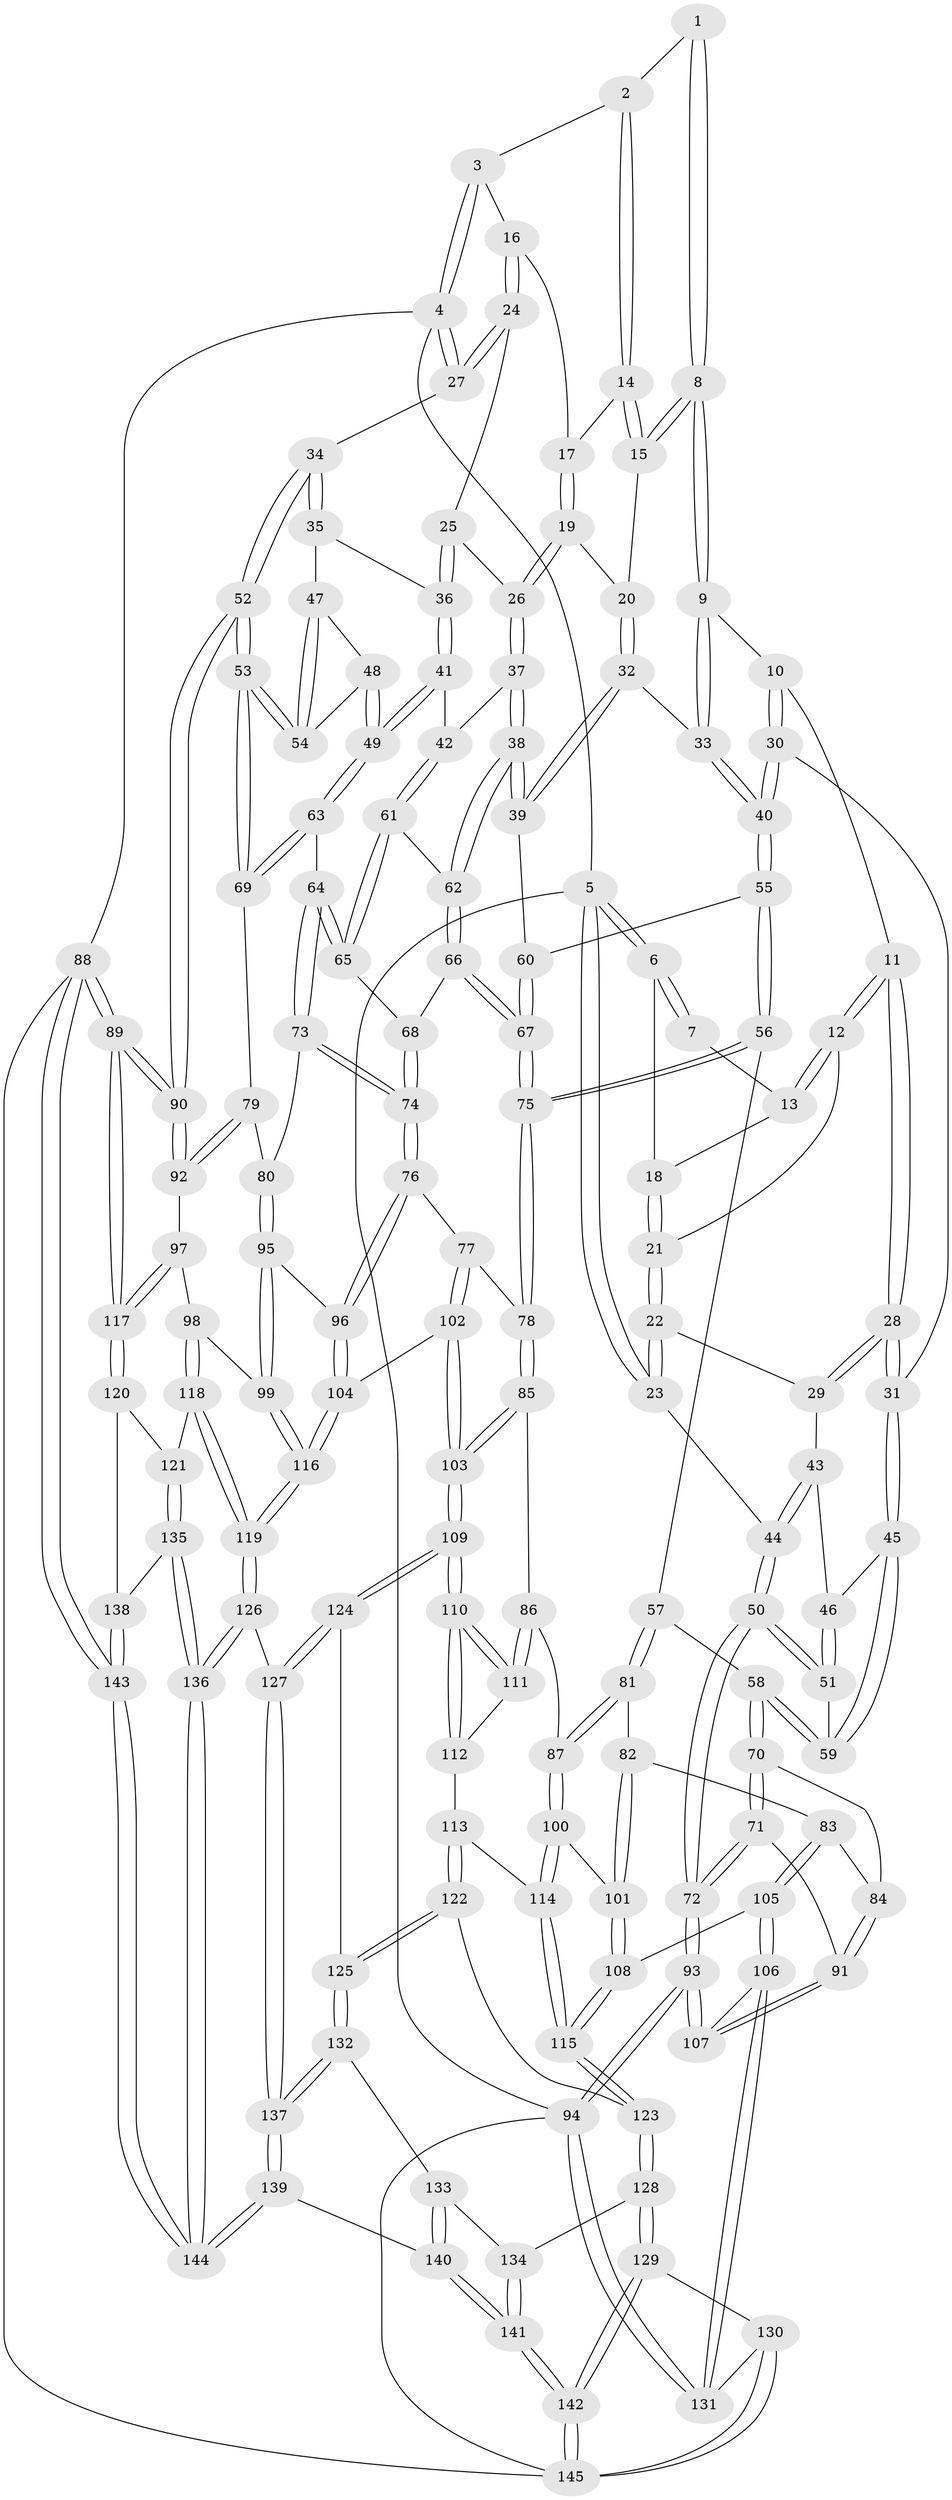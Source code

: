 // coarse degree distribution, {7: 0.1206896551724138, 4: 0.25862068965517243, 3: 0.22413793103448276, 5: 0.2413793103448276, 2: 0.05172413793103448, 6: 0.08620689655172414, 8: 0.017241379310344827}
// Generated by graph-tools (version 1.1) at 2025/04/03/04/25 22:04:28]
// undirected, 145 vertices, 359 edges
graph export_dot {
graph [start="1"]
  node [color=gray90,style=filled];
  1 [pos="+0.46664966985497086+0"];
  2 [pos="+0.7761345193596074+0"];
  3 [pos="+0.9518012599098246+0"];
  4 [pos="+1+0"];
  5 [pos="+0+0"];
  6 [pos="+0+0"];
  7 [pos="+0.23690127913036038+0"];
  8 [pos="+0.4718805628921519+0.06369033486512775"];
  9 [pos="+0.4544917771283108+0.10579786029765212"];
  10 [pos="+0.36744096219861827+0.10222055709152161"];
  11 [pos="+0.3182950219278358+0.09220723608029177"];
  12 [pos="+0.31006281080614295+0.08245021297984093"];
  13 [pos="+0.28732712351030437+0.03154767521687962"];
  14 [pos="+0.7728601905754331+0"];
  15 [pos="+0.6329716559129184+0.05790649315424846"];
  16 [pos="+0.9045504604148812+0.0883474618216983"];
  17 [pos="+0.7885515580893564+0.015514194107426672"];
  18 [pos="+0.15222444947209657+0.040925697369436895"];
  19 [pos="+0.7412767940797463+0.14364547941952174"];
  20 [pos="+0.6932861065704922+0.12559491978092374"];
  21 [pos="+0.15693587126199898+0.064142365320988"];
  22 [pos="+0.14912010754241523+0.14894530467013664"];
  23 [pos="+0+0"];
  24 [pos="+0.9162111420673112+0.10595537628226333"];
  25 [pos="+0.9084981953484335+0.14659992968805236"];
  26 [pos="+0.745447136756932+0.15267041757273564"];
  27 [pos="+1+0"];
  28 [pos="+0.2045453970646318+0.18949524864947545"];
  29 [pos="+0.15391982139287191+0.16647636807137797"];
  30 [pos="+0.27509186145617964+0.2533937213499095"];
  31 [pos="+0.23039759074712646+0.23284658208356707"];
  32 [pos="+0.5074964927716743+0.2013055834905013"];
  33 [pos="+0.47546375174060096+0.1800680192058172"];
  34 [pos="+1+0.2523810114495189"];
  35 [pos="+0.9475606118369055+0.21083059454825798"];
  36 [pos="+0.9436164032965352+0.20923567131249238"];
  37 [pos="+0.742683537626019+0.2010145656018115"];
  38 [pos="+0.5819912536140226+0.27990138059670294"];
  39 [pos="+0.5512561235014628+0.2551390089064256"];
  40 [pos="+0.35330364975359724+0.3116604671225856"];
  41 [pos="+0.8394425783487994+0.2808316671251243"];
  42 [pos="+0.768958034669285+0.24880720483801605"];
  43 [pos="+0.13300291983770157+0.1825881079640457"];
  44 [pos="+0+0.2876688627237693"];
  45 [pos="+0.17062113833555373+0.3330247992396517"];
  46 [pos="+0.1166541231873429+0.2801586581908423"];
  47 [pos="+0.9413477120911412+0.2889156013932403"];
  48 [pos="+0.9259159244270069+0.3340525302311144"];
  49 [pos="+0.8604957397752941+0.35594597588455346"];
  50 [pos="+0+0.3243168002687559"];
  51 [pos="+0+0.32646025377471066"];
  52 [pos="+1+0.4076603746927159"];
  53 [pos="+1+0.41587452144248915"];
  54 [pos="+0.9988559142448465+0.3577838505223561"];
  55 [pos="+0.35212132942569996+0.3545466467039529"];
  56 [pos="+0.34262909157891547+0.39304591820270457"];
  57 [pos="+0.3224619489365654+0.41379343354475806"];
  58 [pos="+0.19514843994792896+0.4256934721577153"];
  59 [pos="+0.16837542039415823+0.3724025834079951"];
  60 [pos="+0.4792481235730447+0.35311603533795966"];
  61 [pos="+0.7195680169408517+0.3480255849862463"];
  62 [pos="+0.5943445493718992+0.31453111844094045"];
  63 [pos="+0.8503002520335632+0.4121483211601732"];
  64 [pos="+0.7899635526361057+0.4217287117755805"];
  65 [pos="+0.7287429493531109+0.37346576451427604"];
  66 [pos="+0.5795711804294953+0.39685716573831975"];
  67 [pos="+0.5437568374056504+0.4482990250426821"];
  68 [pos="+0.6712616335397757+0.42127543049091043"];
  69 [pos="+0.9143361176780305+0.471188765453848"];
  70 [pos="+0.18984161632671737+0.43283464327758214"];
  71 [pos="+0.060085405452750075+0.4936274863639783"];
  72 [pos="+0+0.42475274664107987"];
  73 [pos="+0.7415548374854868+0.4977990140722251"];
  74 [pos="+0.6926001051927247+0.516644023965386"];
  75 [pos="+0.5317952789223053+0.4773238537562856"];
  76 [pos="+0.664537665771432+0.5441607140503494"];
  77 [pos="+0.5451544629393683+0.5000304897537606"];
  78 [pos="+0.5354086740823817+0.494858045304493"];
  79 [pos="+0.9104975382492361+0.4847501560776218"];
  80 [pos="+0.7983872070461279+0.5459475306004862"];
  81 [pos="+0.33350232370308724+0.4907358007355331"];
  82 [pos="+0.28131710475727556+0.5532748859659948"];
  83 [pos="+0.2391711797789341+0.5900932377368523"];
  84 [pos="+0.20227123602835112+0.5200147984688535"];
  85 [pos="+0.494558130556564+0.546573602162047"];
  86 [pos="+0.43893244124269964+0.5945896906721904"];
  87 [pos="+0.41445504952034684+0.5967119890938962"];
  88 [pos="+1+1"];
  89 [pos="+1+0.7677888202764995"];
  90 [pos="+1+0.5016005070438853"];
  91 [pos="+0.10490151955348674+0.5929473532666565"];
  92 [pos="+0.9153251810193465+0.5862931380254051"];
  93 [pos="+0+0.6410916542413037"];
  94 [pos="+0+0.8436482349168754"];
  95 [pos="+0.805325787567415+0.6274346594623246"];
  96 [pos="+0.6676925114438069+0.5587903977876771"];
  97 [pos="+0.9094519495125246+0.6254291569434512"];
  98 [pos="+0.8874020357601868+0.6351149688332643"];
  99 [pos="+0.8116605246854481+0.6381528486475803"];
  100 [pos="+0.41110718919126116+0.5999591376882282"];
  101 [pos="+0.36284014683753935+0.6171308274528083"];
  102 [pos="+0.5944366244819115+0.6789074338159843"];
  103 [pos="+0.5894309583640545+0.6820922798014432"];
  104 [pos="+0.6506232699383613+0.6569483998396543"];
  105 [pos="+0.2285004172168089+0.6622619015988237"];
  106 [pos="+0.1487787016953311+0.6801451493512704"];
  107 [pos="+0.11393935180897927+0.6414531627073987"];
  108 [pos="+0.24885872925923883+0.6717711277821949"];
  109 [pos="+0.544024043410805+0.7279654980681247"];
  110 [pos="+0.5425659907757526+0.7264203284700902"];
  111 [pos="+0.47607249129789186+0.651043845844301"];
  112 [pos="+0.4370297824555021+0.7047806047277105"];
  113 [pos="+0.41695037317374817+0.7199368017923579"];
  114 [pos="+0.39931219899135306+0.663563993994011"];
  115 [pos="+0.311299629873803+0.7597810332845146"];
  116 [pos="+0.7453913008402342+0.7285209267140205"];
  117 [pos="+1+0.7581532489070106"];
  118 [pos="+0.8749452414877683+0.7865829051895609"];
  119 [pos="+0.7522809658779416+0.7872678346272964"];
  120 [pos="+1+0.7956074841126967"];
  121 [pos="+0.907207809672467+0.8015151027245262"];
  122 [pos="+0.41572543643362536+0.767348496782934"];
  123 [pos="+0.3152179614302676+0.769646260766332"];
  124 [pos="+0.535248492791155+0.7870124018901188"];
  125 [pos="+0.4826098763284005+0.7995939113898425"];
  126 [pos="+0.7081764741607836+0.8637206284623068"];
  127 [pos="+0.6049786094225977+0.8543384026572252"];
  128 [pos="+0.28912873168732706+0.8540567777699534"];
  129 [pos="+0.20310469209947773+0.8685707513217765"];
  130 [pos="+0.10306226294301536+0.8518640969057677"];
  131 [pos="+0.0823952821115202+0.8331229680056491"];
  132 [pos="+0.4294153968115049+0.8781994848603597"];
  133 [pos="+0.4013735430612871+0.8903712917867801"];
  134 [pos="+0.2901080166882233+0.8551619719503262"];
  135 [pos="+0.8790157290875789+0.8902303466846707"];
  136 [pos="+0.7599126798851097+0.9656165194476802"];
  137 [pos="+0.5253591827396374+0.9853825568082292"];
  138 [pos="+0.9328402023543226+0.9196287668132828"];
  139 [pos="+0.4865399264345565+1"];
  140 [pos="+0.3783177451860315+1"];
  141 [pos="+0.3455434599235685+1"];
  142 [pos="+0.2779384407000433+1"];
  143 [pos="+1+1"];
  144 [pos="+0.8069677860131106+1"];
  145 [pos="+0.1478457017085985+1"];
  1 -- 2;
  1 -- 8;
  1 -- 8;
  2 -- 3;
  2 -- 14;
  2 -- 14;
  3 -- 4;
  3 -- 4;
  3 -- 16;
  4 -- 5;
  4 -- 27;
  4 -- 27;
  4 -- 88;
  5 -- 6;
  5 -- 6;
  5 -- 23;
  5 -- 23;
  5 -- 94;
  6 -- 7;
  6 -- 7;
  6 -- 18;
  7 -- 13;
  8 -- 9;
  8 -- 9;
  8 -- 15;
  8 -- 15;
  9 -- 10;
  9 -- 33;
  9 -- 33;
  10 -- 11;
  10 -- 30;
  10 -- 30;
  11 -- 12;
  11 -- 12;
  11 -- 28;
  11 -- 28;
  12 -- 13;
  12 -- 13;
  12 -- 21;
  13 -- 18;
  14 -- 15;
  14 -- 15;
  14 -- 17;
  15 -- 20;
  16 -- 17;
  16 -- 24;
  16 -- 24;
  17 -- 19;
  17 -- 19;
  18 -- 21;
  18 -- 21;
  19 -- 20;
  19 -- 26;
  19 -- 26;
  20 -- 32;
  20 -- 32;
  21 -- 22;
  21 -- 22;
  22 -- 23;
  22 -- 23;
  22 -- 29;
  23 -- 44;
  24 -- 25;
  24 -- 27;
  24 -- 27;
  25 -- 26;
  25 -- 36;
  25 -- 36;
  26 -- 37;
  26 -- 37;
  27 -- 34;
  28 -- 29;
  28 -- 29;
  28 -- 31;
  28 -- 31;
  29 -- 43;
  30 -- 31;
  30 -- 40;
  30 -- 40;
  31 -- 45;
  31 -- 45;
  32 -- 33;
  32 -- 39;
  32 -- 39;
  33 -- 40;
  33 -- 40;
  34 -- 35;
  34 -- 35;
  34 -- 52;
  34 -- 52;
  35 -- 36;
  35 -- 47;
  36 -- 41;
  36 -- 41;
  37 -- 38;
  37 -- 38;
  37 -- 42;
  38 -- 39;
  38 -- 39;
  38 -- 62;
  38 -- 62;
  39 -- 60;
  40 -- 55;
  40 -- 55;
  41 -- 42;
  41 -- 49;
  41 -- 49;
  42 -- 61;
  42 -- 61;
  43 -- 44;
  43 -- 44;
  43 -- 46;
  44 -- 50;
  44 -- 50;
  45 -- 46;
  45 -- 59;
  45 -- 59;
  46 -- 51;
  46 -- 51;
  47 -- 48;
  47 -- 54;
  47 -- 54;
  48 -- 49;
  48 -- 49;
  48 -- 54;
  49 -- 63;
  49 -- 63;
  50 -- 51;
  50 -- 51;
  50 -- 72;
  50 -- 72;
  51 -- 59;
  52 -- 53;
  52 -- 53;
  52 -- 90;
  52 -- 90;
  53 -- 54;
  53 -- 54;
  53 -- 69;
  53 -- 69;
  55 -- 56;
  55 -- 56;
  55 -- 60;
  56 -- 57;
  56 -- 75;
  56 -- 75;
  57 -- 58;
  57 -- 81;
  57 -- 81;
  58 -- 59;
  58 -- 59;
  58 -- 70;
  58 -- 70;
  60 -- 67;
  60 -- 67;
  61 -- 62;
  61 -- 65;
  61 -- 65;
  62 -- 66;
  62 -- 66;
  63 -- 64;
  63 -- 69;
  63 -- 69;
  64 -- 65;
  64 -- 65;
  64 -- 73;
  64 -- 73;
  65 -- 68;
  66 -- 67;
  66 -- 67;
  66 -- 68;
  67 -- 75;
  67 -- 75;
  68 -- 74;
  68 -- 74;
  69 -- 79;
  70 -- 71;
  70 -- 71;
  70 -- 84;
  71 -- 72;
  71 -- 72;
  71 -- 91;
  72 -- 93;
  72 -- 93;
  73 -- 74;
  73 -- 74;
  73 -- 80;
  74 -- 76;
  74 -- 76;
  75 -- 78;
  75 -- 78;
  76 -- 77;
  76 -- 96;
  76 -- 96;
  77 -- 78;
  77 -- 102;
  77 -- 102;
  78 -- 85;
  78 -- 85;
  79 -- 80;
  79 -- 92;
  79 -- 92;
  80 -- 95;
  80 -- 95;
  81 -- 82;
  81 -- 87;
  81 -- 87;
  82 -- 83;
  82 -- 101;
  82 -- 101;
  83 -- 84;
  83 -- 105;
  83 -- 105;
  84 -- 91;
  84 -- 91;
  85 -- 86;
  85 -- 103;
  85 -- 103;
  86 -- 87;
  86 -- 111;
  86 -- 111;
  87 -- 100;
  87 -- 100;
  88 -- 89;
  88 -- 89;
  88 -- 143;
  88 -- 143;
  88 -- 145;
  89 -- 90;
  89 -- 90;
  89 -- 117;
  89 -- 117;
  90 -- 92;
  90 -- 92;
  91 -- 107;
  91 -- 107;
  92 -- 97;
  93 -- 94;
  93 -- 94;
  93 -- 107;
  93 -- 107;
  94 -- 131;
  94 -- 131;
  94 -- 145;
  95 -- 96;
  95 -- 99;
  95 -- 99;
  96 -- 104;
  96 -- 104;
  97 -- 98;
  97 -- 117;
  97 -- 117;
  98 -- 99;
  98 -- 118;
  98 -- 118;
  99 -- 116;
  99 -- 116;
  100 -- 101;
  100 -- 114;
  100 -- 114;
  101 -- 108;
  101 -- 108;
  102 -- 103;
  102 -- 103;
  102 -- 104;
  103 -- 109;
  103 -- 109;
  104 -- 116;
  104 -- 116;
  105 -- 106;
  105 -- 106;
  105 -- 108;
  106 -- 107;
  106 -- 131;
  106 -- 131;
  108 -- 115;
  108 -- 115;
  109 -- 110;
  109 -- 110;
  109 -- 124;
  109 -- 124;
  110 -- 111;
  110 -- 111;
  110 -- 112;
  110 -- 112;
  111 -- 112;
  112 -- 113;
  113 -- 114;
  113 -- 122;
  113 -- 122;
  114 -- 115;
  114 -- 115;
  115 -- 123;
  115 -- 123;
  116 -- 119;
  116 -- 119;
  117 -- 120;
  117 -- 120;
  118 -- 119;
  118 -- 119;
  118 -- 121;
  119 -- 126;
  119 -- 126;
  120 -- 121;
  120 -- 138;
  121 -- 135;
  121 -- 135;
  122 -- 123;
  122 -- 125;
  122 -- 125;
  123 -- 128;
  123 -- 128;
  124 -- 125;
  124 -- 127;
  124 -- 127;
  125 -- 132;
  125 -- 132;
  126 -- 127;
  126 -- 136;
  126 -- 136;
  127 -- 137;
  127 -- 137;
  128 -- 129;
  128 -- 129;
  128 -- 134;
  129 -- 130;
  129 -- 142;
  129 -- 142;
  130 -- 131;
  130 -- 145;
  130 -- 145;
  132 -- 133;
  132 -- 137;
  132 -- 137;
  133 -- 134;
  133 -- 140;
  133 -- 140;
  134 -- 141;
  134 -- 141;
  135 -- 136;
  135 -- 136;
  135 -- 138;
  136 -- 144;
  136 -- 144;
  137 -- 139;
  137 -- 139;
  138 -- 143;
  138 -- 143;
  139 -- 140;
  139 -- 144;
  139 -- 144;
  140 -- 141;
  140 -- 141;
  141 -- 142;
  141 -- 142;
  142 -- 145;
  142 -- 145;
  143 -- 144;
  143 -- 144;
}
